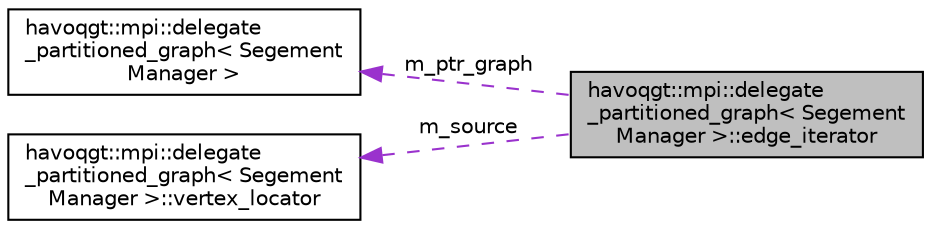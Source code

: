 digraph "havoqgt::mpi::delegate_partitioned_graph&lt; SegementManager &gt;::edge_iterator"
{
  edge [fontname="Helvetica",fontsize="10",labelfontname="Helvetica",labelfontsize="10"];
  node [fontname="Helvetica",fontsize="10",shape=record];
  rankdir="LR";
  Node1 [label="havoqgt::mpi::delegate\l_partitioned_graph\< Segement\lManager \>::edge_iterator",height=0.2,width=0.4,color="black", fillcolor="grey75", style="filled", fontcolor="black"];
  Node2 -> Node1 [dir="back",color="darkorchid3",fontsize="10",style="dashed",label=" m_ptr_graph" ,fontname="Helvetica"];
  Node2 [label="havoqgt::mpi::delegate\l_partitioned_graph\< Segement\lManager \>",height=0.2,width=0.4,color="black", fillcolor="white", style="filled",URL="$classhavoqgt_1_1mpi_1_1delegate__partitioned__graph.html"];
  Node3 -> Node1 [dir="back",color="darkorchid3",fontsize="10",style="dashed",label=" m_source" ,fontname="Helvetica"];
  Node3 [label="havoqgt::mpi::delegate\l_partitioned_graph\< Segement\lManager \>::vertex_locator",height=0.2,width=0.4,color="black", fillcolor="white", style="filled",URL="$classhavoqgt_1_1mpi_1_1delegate__partitioned__graph_1_1vertex__locator.html"];
}
